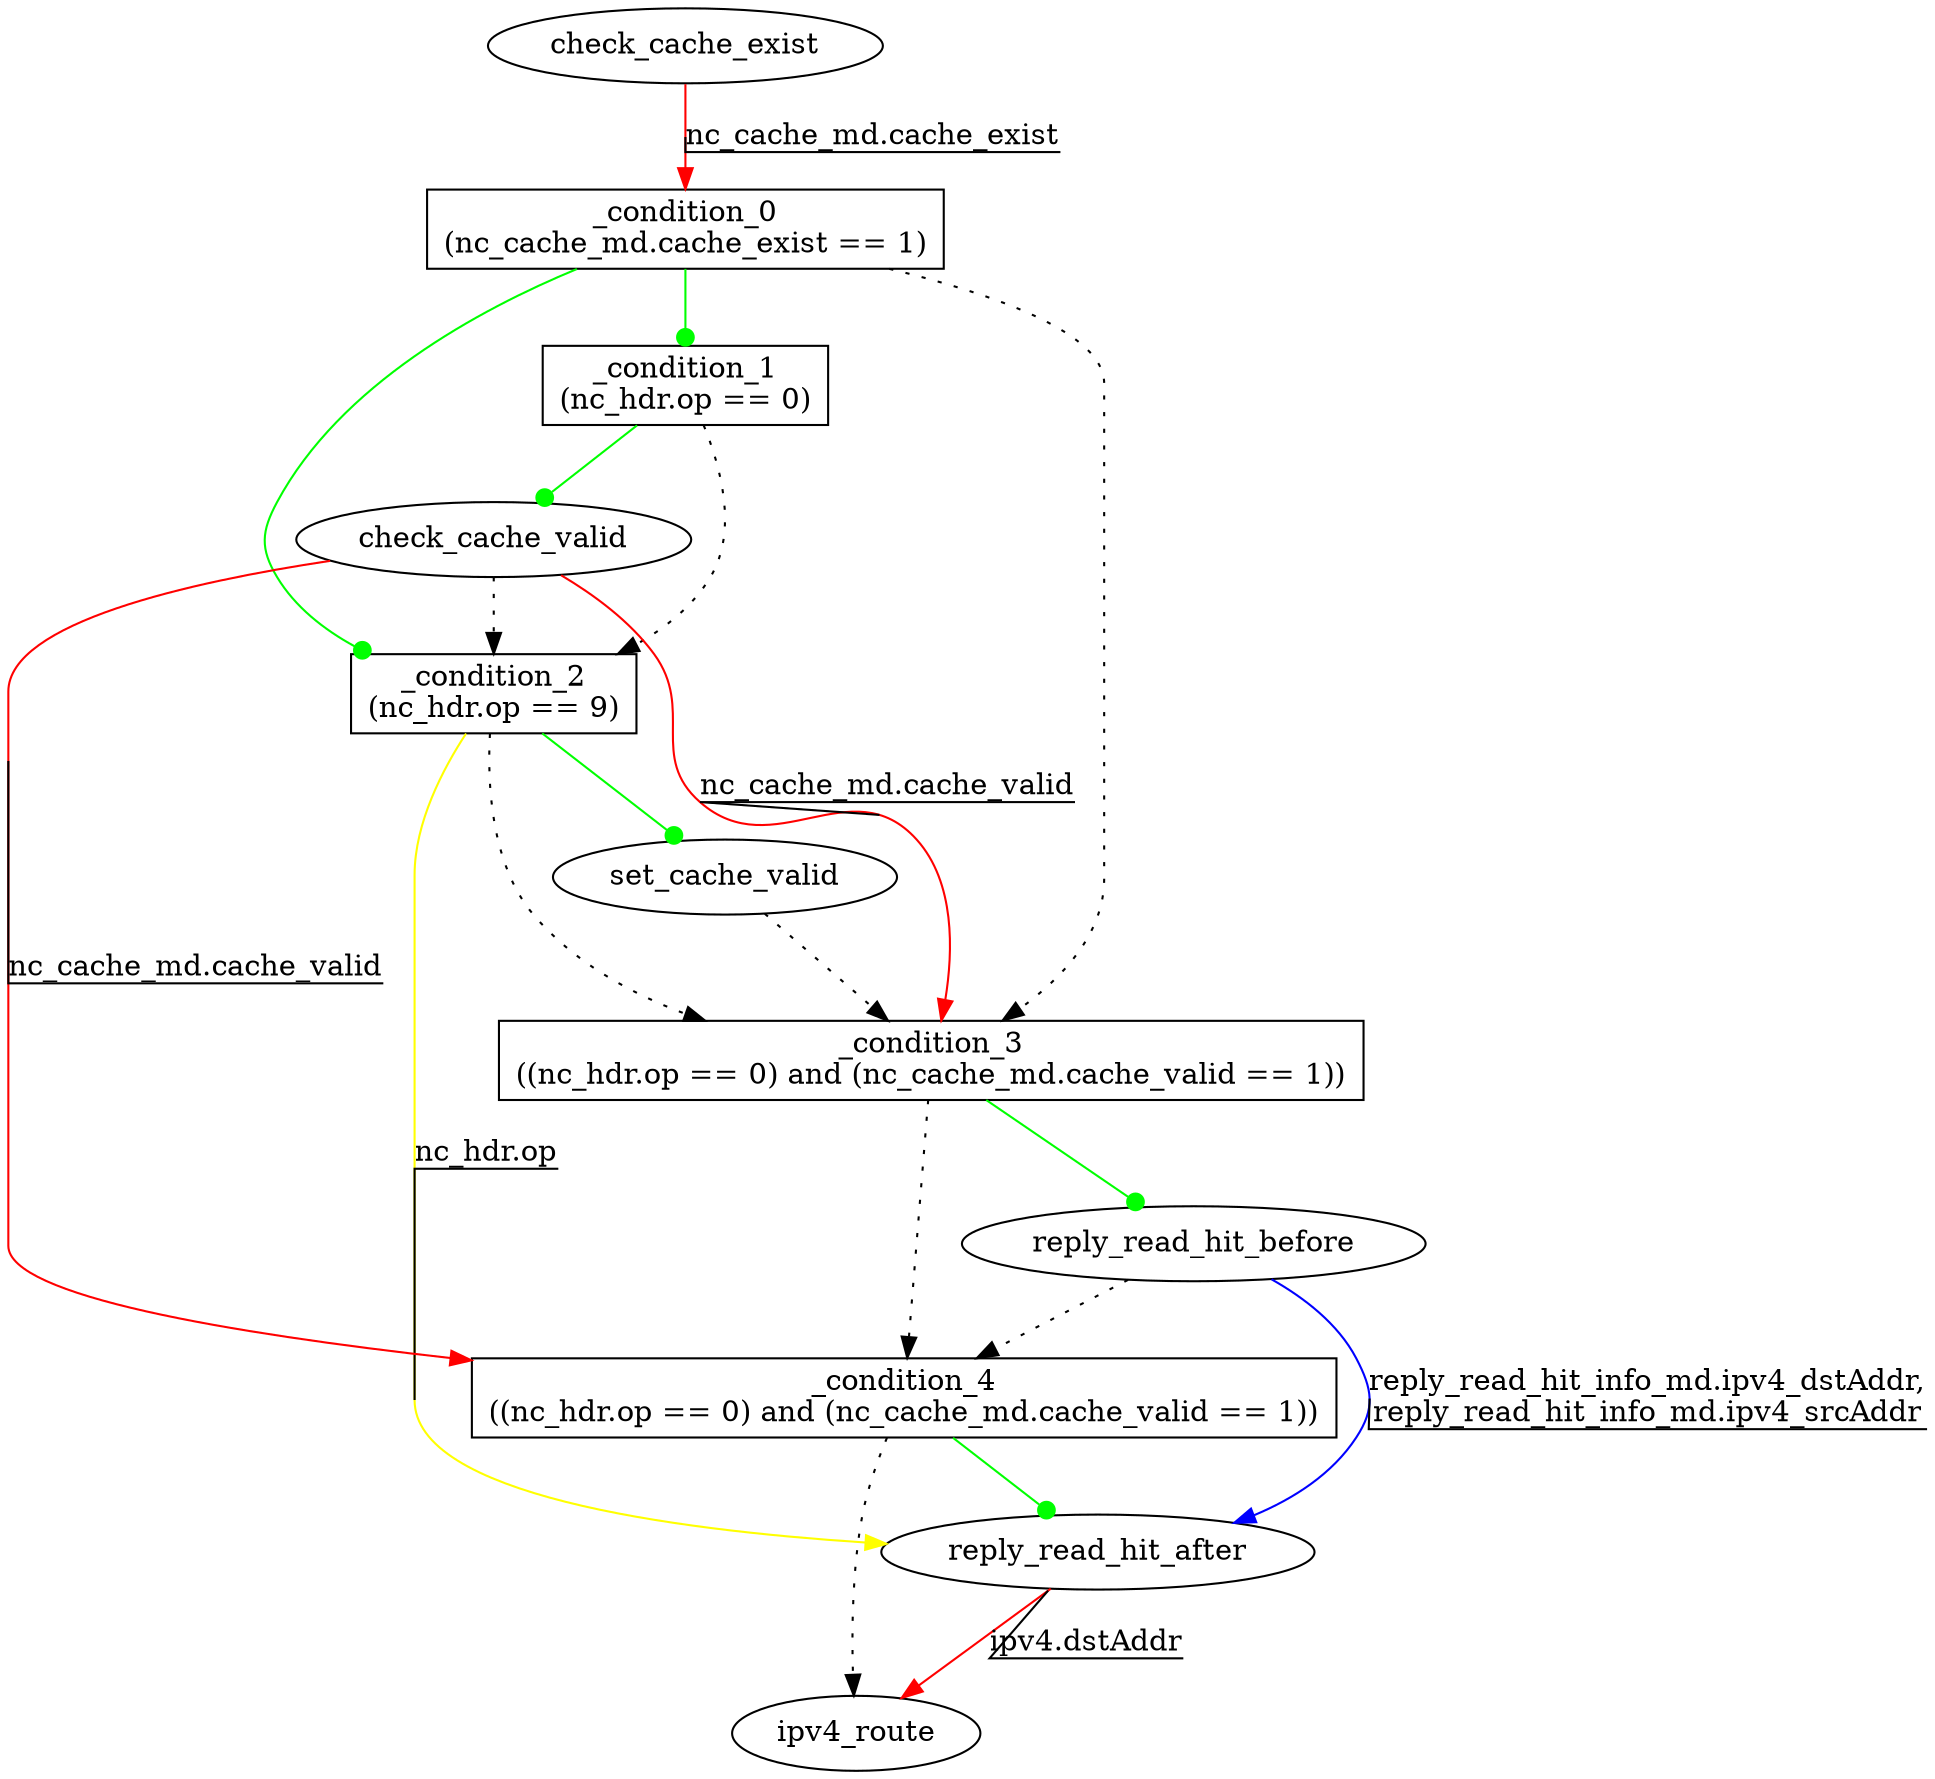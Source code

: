 digraph ingress {
_condition_4 [shape=box label="_condition_4\n((nc_hdr.op == 0) and (nc_cache_md.cache_valid == 1))"];
_condition_3 [shape=box label="_condition_3\n((nc_hdr.op == 0) and (nc_cache_md.cache_valid == 1))"];
_condition_2 [shape=box label="_condition_2\n(nc_hdr.op == 9)"];
_condition_1 [shape=box label="_condition_1\n(nc_hdr.op == 0)"];
_condition_0 [shape=box label="_condition_0\n(nc_cache_md.cache_exist == 1)"];
reply_read_hit_after -> ipv4_route [color=red label="ipv4.dstAddr" decorate=true];
reply_read_hit_before -> reply_read_hit_after [color=blue label="reply_read_hit_info_md.ipv4_dstAddr,
reply_read_hit_info_md.ipv4_srcAddr" decorate=true];
reply_read_hit_before -> _condition_4 [style=dotted ];
set_cache_valid -> _condition_3 [style=dotted ];
check_cache_valid -> _condition_4 [color=red label="nc_cache_md.cache_valid" decorate=true];
check_cache_valid -> _condition_3 [color=red label="nc_cache_md.cache_valid" decorate=true];
check_cache_valid -> _condition_2 [style=dotted ];
_condition_4 -> reply_read_hit_after [color=green label="" decorate=true arrowhead = dot];
_condition_4 -> ipv4_route [style=dotted ];
_condition_3 -> _condition_4 [style=dotted ];
_condition_3 -> reply_read_hit_before [color=green label="" decorate=true arrowhead = dot];
_condition_2 -> set_cache_valid [color=green label="" decorate=true arrowhead = dot];
_condition_2 -> reply_read_hit_after [color=yellow label="nc_hdr.op" decorate=true];
_condition_2 -> _condition_3 [style=dotted ];
_condition_1 -> check_cache_valid [color=green label="" decorate=true arrowhead = dot];
_condition_1 -> _condition_2 [style=dotted ];
_condition_0 -> _condition_3 [style=dotted ];
_condition_0 -> _condition_2 [color=green label="" decorate=true arrowhead = dot];
_condition_0 -> _condition_1 [color=green label="" decorate=true arrowhead = dot];
check_cache_exist -> _condition_0 [color=red label="nc_cache_md.cache_exist" decorate=true];
}
